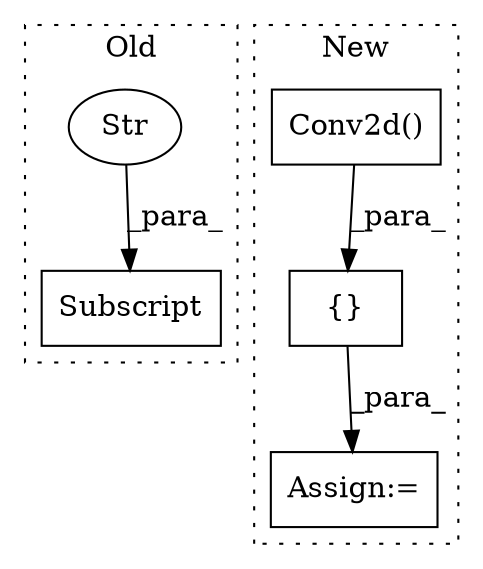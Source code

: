 digraph G {
subgraph cluster0 {
1 [label="Subscript" a="63" s="4829,0" l="28,0" shape="box"];
4 [label="Str" a="66" s="4841" l="15" shape="ellipse"];
label = "Old";
style="dotted";
}
subgraph cluster1 {
2 [label="Conv2d()" a="75" s="3486,3533" l="10,1" shape="box"];
3 [label="Assign:=" a="68" s="3481" l="4" shape="box"];
5 [label="{}" a="59" s="3485,3534" l="1,0" shape="box"];
label = "New";
style="dotted";
}
2 -> 5 [label="_para_"];
4 -> 1 [label="_para_"];
5 -> 3 [label="_para_"];
}
